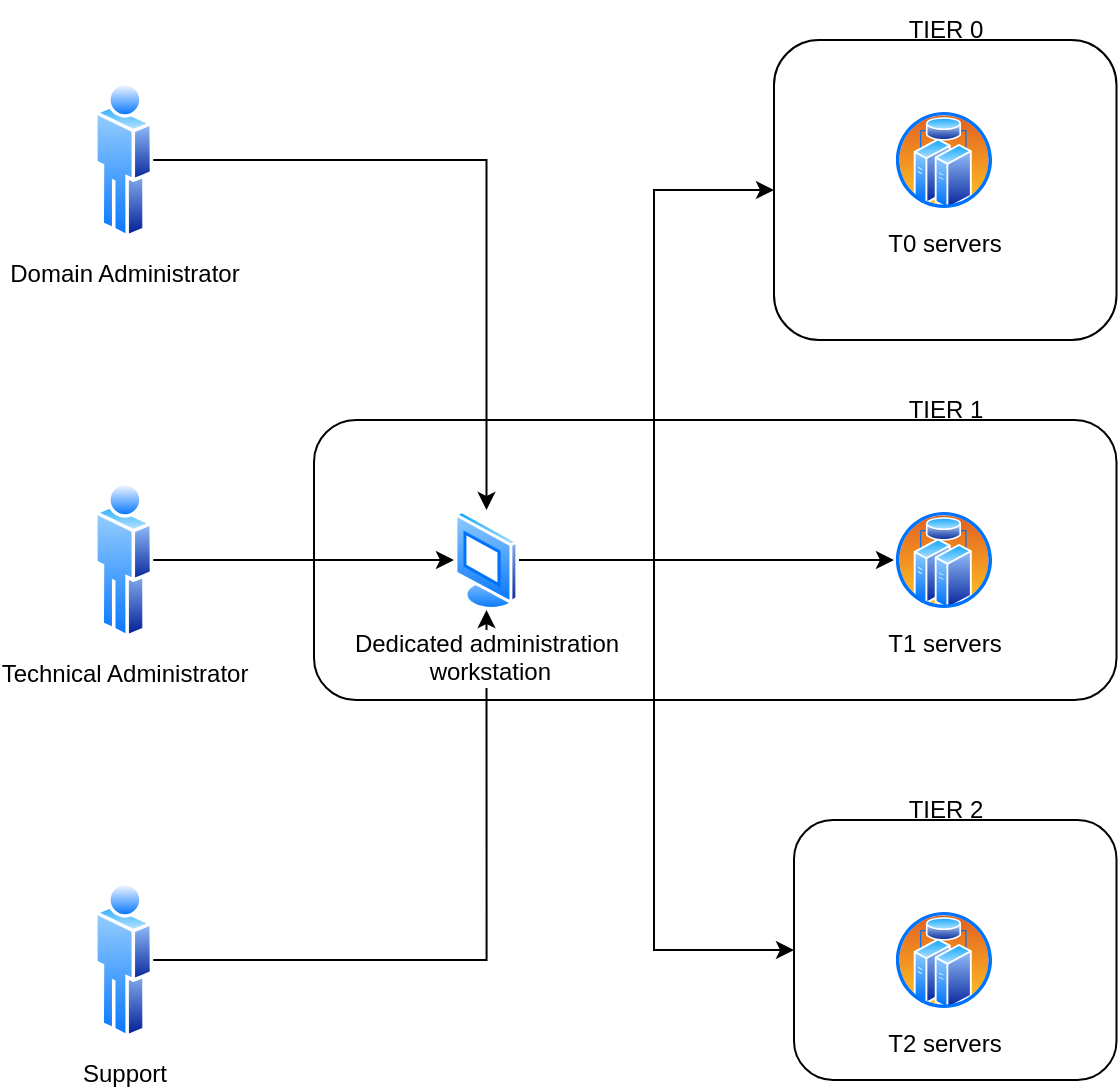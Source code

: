 <mxfile version="20.5.3"><diagram id="aC7jZ0hhuTpr8crCoVvt" name="Page-1"><mxGraphModel dx="739" dy="1104" grid="1" gridSize="10" guides="1" tooltips="1" connect="1" arrows="1" fold="1" page="1" pageScale="1" pageWidth="827" pageHeight="1169" math="0" shadow="0"><root><mxCell id="0"/><mxCell id="1" parent="0"/><mxCell id="_C63k9wSYgWL5JD01F5Q-20" value="" style="rounded=1;whiteSpace=wrap;html=1;" vertex="1" parent="1"><mxGeometry x="600" y="810" width="161.25" height="130" as="geometry"/></mxCell><mxCell id="_C63k9wSYgWL5JD01F5Q-19" value="" style="rounded=1;whiteSpace=wrap;html=1;" vertex="1" parent="1"><mxGeometry x="360" y="610" width="401.25" height="140" as="geometry"/></mxCell><mxCell id="_C63k9wSYgWL5JD01F5Q-18" value="" style="rounded=1;whiteSpace=wrap;html=1;" vertex="1" parent="1"><mxGeometry x="590" y="420" width="171.25" height="150" as="geometry"/></mxCell><mxCell id="_C63k9wSYgWL5JD01F5Q-24" style="edgeStyle=orthogonalEdgeStyle;rounded=0;orthogonalLoop=1;jettySize=auto;html=1;" edge="1" parent="1" source="_C63k9wSYgWL5JD01F5Q-1" target="_C63k9wSYgWL5JD01F5Q-5"><mxGeometry relative="1" as="geometry"/></mxCell><mxCell id="_C63k9wSYgWL5JD01F5Q-1" value="Domain Administrator" style="aspect=fixed;perimeter=ellipsePerimeter;html=1;align=center;shadow=0;dashed=0;spacingTop=3;image;image=img/lib/active_directory/user.svg;" vertex="1" parent="1"><mxGeometry x="250" y="440" width="29.6" height="80" as="geometry"/></mxCell><mxCell id="_C63k9wSYgWL5JD01F5Q-11" style="edgeStyle=orthogonalEdgeStyle;rounded=0;orthogonalLoop=1;jettySize=auto;html=1;" edge="1" parent="1" source="_C63k9wSYgWL5JD01F5Q-2" target="_C63k9wSYgWL5JD01F5Q-5"><mxGeometry relative="1" as="geometry"/></mxCell><mxCell id="_C63k9wSYgWL5JD01F5Q-2" value="Technical Administrator" style="aspect=fixed;perimeter=ellipsePerimeter;html=1;align=center;shadow=0;dashed=0;spacingTop=3;image;image=img/lib/active_directory/user.svg;" vertex="1" parent="1"><mxGeometry x="250" y="640" width="29.6" height="80" as="geometry"/></mxCell><mxCell id="_C63k9wSYgWL5JD01F5Q-25" style="edgeStyle=orthogonalEdgeStyle;rounded=0;orthogonalLoop=1;jettySize=auto;html=1;entryX=0.5;entryY=1;entryDx=0;entryDy=0;" edge="1" parent="1" source="_C63k9wSYgWL5JD01F5Q-3" target="_C63k9wSYgWL5JD01F5Q-5"><mxGeometry relative="1" as="geometry"/></mxCell><mxCell id="_C63k9wSYgWL5JD01F5Q-3" value="Support" style="aspect=fixed;perimeter=ellipsePerimeter;html=1;align=center;shadow=0;dashed=0;spacingTop=3;image;image=img/lib/active_directory/user.svg;" vertex="1" parent="1"><mxGeometry x="250" y="840" width="29.6" height="80" as="geometry"/></mxCell><mxCell id="_C63k9wSYgWL5JD01F5Q-28" style="edgeStyle=orthogonalEdgeStyle;rounded=0;orthogonalLoop=1;jettySize=auto;html=1;entryX=0;entryY=0.5;entryDx=0;entryDy=0;" edge="1" parent="1" source="_C63k9wSYgWL5JD01F5Q-5" target="_C63k9wSYgWL5JD01F5Q-18"><mxGeometry relative="1" as="geometry"><Array as="points"><mxPoint x="530" y="680"/><mxPoint x="530" y="495"/></Array></mxGeometry></mxCell><mxCell id="_C63k9wSYgWL5JD01F5Q-29" style="edgeStyle=orthogonalEdgeStyle;rounded=0;orthogonalLoop=1;jettySize=auto;html=1;entryX=0;entryY=0.5;entryDx=0;entryDy=0;" edge="1" parent="1" source="_C63k9wSYgWL5JD01F5Q-5" target="_C63k9wSYgWL5JD01F5Q-20"><mxGeometry relative="1" as="geometry"><Array as="points"><mxPoint x="530" y="680"/><mxPoint x="530" y="875"/></Array></mxGeometry></mxCell><mxCell id="_C63k9wSYgWL5JD01F5Q-31" style="edgeStyle=orthogonalEdgeStyle;rounded=0;orthogonalLoop=1;jettySize=auto;html=1;" edge="1" parent="1" source="_C63k9wSYgWL5JD01F5Q-5" target="_C63k9wSYgWL5JD01F5Q-13"><mxGeometry relative="1" as="geometry"/></mxCell><mxCell id="_C63k9wSYgWL5JD01F5Q-5" value="Dedicated administration&lt;br&gt;&amp;nbsp;workstation" style="aspect=fixed;perimeter=ellipsePerimeter;html=1;align=center;shadow=0;dashed=0;spacingTop=3;image;image=img/lib/active_directory/vista_terminal.svg;" vertex="1" parent="1"><mxGeometry x="430" y="655" width="32.5" height="50" as="geometry"/></mxCell><mxCell id="_C63k9wSYgWL5JD01F5Q-7" value="T0 servers" style="aspect=fixed;perimeter=ellipsePerimeter;html=1;align=center;shadow=0;dashed=0;spacingTop=3;image;image=img/lib/active_directory/cluster_server.svg;" vertex="1" parent="1"><mxGeometry x="649.99" y="455" width="50" height="50" as="geometry"/></mxCell><mxCell id="_C63k9wSYgWL5JD01F5Q-13" value="T1 servers" style="aspect=fixed;perimeter=ellipsePerimeter;html=1;align=center;shadow=0;dashed=0;spacingTop=3;image;image=img/lib/active_directory/cluster_server.svg;" vertex="1" parent="1"><mxGeometry x="649.99" y="655" width="50" height="50" as="geometry"/></mxCell><mxCell id="_C63k9wSYgWL5JD01F5Q-14" value="T2 servers" style="aspect=fixed;perimeter=ellipsePerimeter;html=1;align=center;shadow=0;dashed=0;spacingTop=3;image;image=img/lib/active_directory/cluster_server.svg;" vertex="1" parent="1"><mxGeometry x="649.99" y="855" width="50" height="50" as="geometry"/></mxCell><mxCell id="_C63k9wSYgWL5JD01F5Q-21" value="TIER 0" style="text;html=1;strokeColor=none;fillColor=none;align=center;verticalAlign=middle;whiteSpace=wrap;rounded=0;" vertex="1" parent="1"><mxGeometry x="645.62" y="400" width="60" height="30" as="geometry"/></mxCell><mxCell id="_C63k9wSYgWL5JD01F5Q-22" value="TIER 1" style="text;html=1;strokeColor=none;fillColor=none;align=center;verticalAlign=middle;whiteSpace=wrap;rounded=0;" vertex="1" parent="1"><mxGeometry x="645.62" y="590" width="60" height="30" as="geometry"/></mxCell><mxCell id="_C63k9wSYgWL5JD01F5Q-23" value="TIER 2" style="text;html=1;strokeColor=none;fillColor=none;align=center;verticalAlign=middle;whiteSpace=wrap;rounded=0;" vertex="1" parent="1"><mxGeometry x="645.62" y="790" width="60" height="30" as="geometry"/></mxCell></root></mxGraphModel></diagram></mxfile>